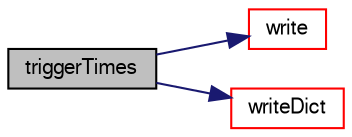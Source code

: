 digraph "triggerTimes"
{
  bgcolor="transparent";
  edge [fontname="FreeSans",fontsize="10",labelfontname="FreeSans",labelfontsize="10"];
  node [fontname="FreeSans",fontsize="10",shape=record];
  rankdir="LR";
  Node150 [label="triggerTimes",height=0.2,width=0.4,color="black", fillcolor="grey75", style="filled", fontcolor="black"];
  Node150 -> Node151 [color="midnightblue",fontsize="10",style="solid",fontname="FreeSans"];
  Node151 [label="write",height=0.2,width=0.4,color="red",URL="$a21426.html#a293fdfec8bdfbd5c3913ab4c9f3454ff",tooltip="Write. "];
  Node150 -> Node163 [color="midnightblue",fontsize="10",style="solid",fontname="FreeSans"];
  Node163 [label="writeDict",height=0.2,width=0.4,color="red",URL="$a21426.html#a99e013320e2bb0118f0c2857a9193f62",tooltip="Write dictionary. "];
}
